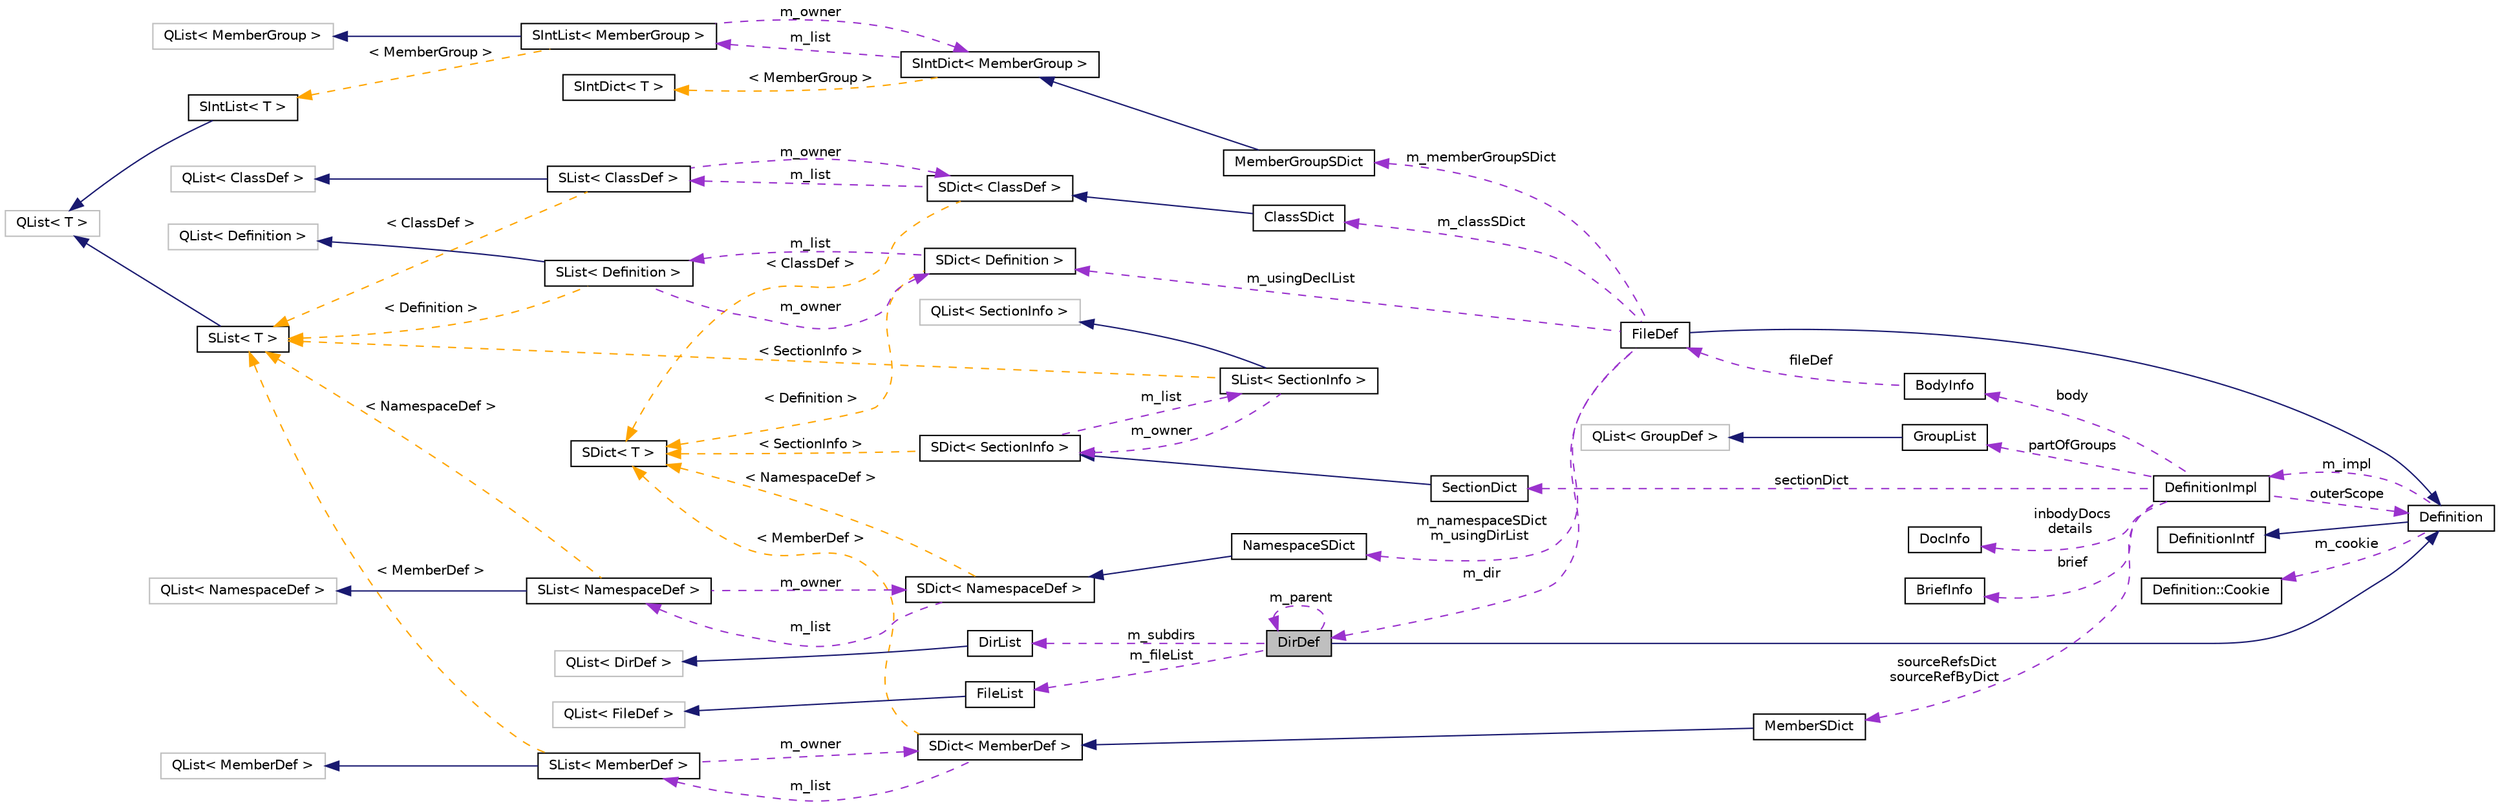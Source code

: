 digraph "DirDef"
{
 // INTERACTIVE_SVG=YES
  edge [fontname="Helvetica",fontsize="10",labelfontname="Helvetica",labelfontsize="10"];
  node [fontname="Helvetica",fontsize="10",shape=record];
  rankdir="LR";
  Node3 [label="DirDef",height=0.2,width=0.4,color="black", fillcolor="grey75", style="filled", fontcolor="black"];
  Node4 -> Node3 [dir="back",color="midnightblue",fontsize="10",style="solid",fontname="Helvetica"];
  Node4 [label="Definition",height=0.2,width=0.4,color="black", fillcolor="white", style="filled",URL="$d5/dcc/class_definition.html",tooltip="The common base class of all entity definitions found in the sources. "];
  Node5 -> Node4 [dir="back",color="midnightblue",fontsize="10",style="solid",fontname="Helvetica"];
  Node5 [label="DefinitionIntf",height=0.2,width=0.4,color="black", fillcolor="white", style="filled",URL="$d9/d4a/class_definition_intf.html",tooltip="Abstract interface for a Definition or DefinitionList. "];
  Node6 -> Node4 [dir="back",color="darkorchid3",fontsize="10",style="dashed",label=" m_cookie" ,fontname="Helvetica"];
  Node6 [label="Definition::Cookie",height=0.2,width=0.4,color="black", fillcolor="white", style="filled",URL="$d1/d2f/struct_definition_1_1_cookie.html"];
  Node7 -> Node4 [dir="back",color="darkorchid3",fontsize="10",style="dashed",label=" m_impl" ,fontname="Helvetica"];
  Node7 [label="DefinitionImpl",height=0.2,width=0.4,color="black", fillcolor="white", style="filled",URL="$d3/ddf/class_definition_impl.html",tooltip="Private data associated with a Symbol Definition object. "];
  Node8 -> Node7 [dir="back",color="darkorchid3",fontsize="10",style="dashed",label=" sectionDict" ,fontname="Helvetica"];
  Node8 [label="SectionDict",height=0.2,width=0.4,color="black", fillcolor="white", style="filled",URL="$de/d9a/class_section_dict.html",tooltip="Unsorted dictionary of SectionInfo objects. "];
  Node9 -> Node8 [dir="back",color="midnightblue",fontsize="10",style="solid",fontname="Helvetica"];
  Node9 [label="SDict\< SectionInfo \>",height=0.2,width=0.4,color="black", fillcolor="white", style="filled",URL="$d1/d50/class_s_dict.html"];
  Node10 -> Node9 [dir="back",color="darkorchid3",fontsize="10",style="dashed",label=" m_list" ,fontname="Helvetica"];
  Node10 [label="SList\< SectionInfo \>",height=0.2,width=0.4,color="black", fillcolor="white", style="filled",URL="$df/dce/class_s_list.html"];
  Node11 -> Node10 [dir="back",color="midnightblue",fontsize="10",style="solid",fontname="Helvetica"];
  Node11 [label="QList\< SectionInfo \>",height=0.2,width=0.4,color="grey75", fillcolor="white", style="filled"];
  Node9 -> Node10 [dir="back",color="darkorchid3",fontsize="10",style="dashed",label=" m_owner" ,fontname="Helvetica"];
  Node12 -> Node10 [dir="back",color="orange",fontsize="10",style="dashed",label=" \< SectionInfo \>" ,fontname="Helvetica"];
  Node12 [label="SList\< T \>",height=0.2,width=0.4,color="black", fillcolor="white", style="filled",URL="$df/dce/class_s_list.html",tooltip="internal wrapper class that redirects compareValues() to the dictionary "];
  Node13 -> Node12 [dir="back",color="midnightblue",fontsize="10",style="solid",fontname="Helvetica"];
  Node13 [label="QList\< T \>",height=0.2,width=0.4,color="grey75", fillcolor="white", style="filled"];
  Node14 -> Node9 [dir="back",color="orange",fontsize="10",style="dashed",label=" \< SectionInfo \>" ,fontname="Helvetica"];
  Node14 [label="SDict\< T \>",height=0.2,width=0.4,color="black", fillcolor="white", style="filled",URL="$d1/d50/class_s_dict.html",tooltip="Ordered dictionary of elements of type T. "];
  Node15 -> Node7 [dir="back",color="darkorchid3",fontsize="10",style="dashed",label=" body" ,fontname="Helvetica"];
  Node15 [label="BodyInfo",height=0.2,width=0.4,color="black", fillcolor="white", style="filled",URL="$db/dab/struct_body_info.html",tooltip="Data associated with description found in the body. "];
  Node16 -> Node15 [dir="back",color="darkorchid3",fontsize="10",style="dashed",label=" fileDef" ,fontname="Helvetica"];
  Node16 [label="FileDef",height=0.2,width=0.4,color="black", fillcolor="white", style="filled",URL="$de/db0/class_file_def.html",tooltip="A model of a file symbol. "];
  Node4 -> Node16 [dir="back",color="midnightblue",fontsize="10",style="solid",fontname="Helvetica"];
  Node17 -> Node16 [dir="back",color="darkorchid3",fontsize="10",style="dashed",label=" m_classSDict" ,fontname="Helvetica"];
  Node17 [label="ClassSDict",height=0.2,width=0.4,color="black", fillcolor="white", style="filled",URL="$d9/d3d/class_class_s_dict.html",tooltip="A sorted dictionary of ClassDef objects. "];
  Node18 -> Node17 [dir="back",color="midnightblue",fontsize="10",style="solid",fontname="Helvetica"];
  Node18 [label="SDict\< ClassDef \>",height=0.2,width=0.4,color="black", fillcolor="white", style="filled",URL="$d1/d50/class_s_dict.html"];
  Node19 -> Node18 [dir="back",color="darkorchid3",fontsize="10",style="dashed",label=" m_list" ,fontname="Helvetica"];
  Node19 [label="SList\< ClassDef \>",height=0.2,width=0.4,color="black", fillcolor="white", style="filled",URL="$df/dce/class_s_list.html"];
  Node20 -> Node19 [dir="back",color="midnightblue",fontsize="10",style="solid",fontname="Helvetica"];
  Node20 [label="QList\< ClassDef \>",height=0.2,width=0.4,color="grey75", fillcolor="white", style="filled"];
  Node18 -> Node19 [dir="back",color="darkorchid3",fontsize="10",style="dashed",label=" m_owner" ,fontname="Helvetica"];
  Node12 -> Node19 [dir="back",color="orange",fontsize="10",style="dashed",label=" \< ClassDef \>" ,fontname="Helvetica"];
  Node14 -> Node18 [dir="back",color="orange",fontsize="10",style="dashed",label=" \< ClassDef \>" ,fontname="Helvetica"];
  Node21 -> Node16 [dir="back",color="darkorchid3",fontsize="10",style="dashed",label=" m_usingDeclList" ,fontname="Helvetica"];
  Node21 [label="SDict\< Definition \>",height=0.2,width=0.4,color="black", fillcolor="white", style="filled",URL="$d1/d50/class_s_dict.html"];
  Node22 -> Node21 [dir="back",color="darkorchid3",fontsize="10",style="dashed",label=" m_list" ,fontname="Helvetica"];
  Node22 [label="SList\< Definition \>",height=0.2,width=0.4,color="black", fillcolor="white", style="filled",URL="$df/dce/class_s_list.html"];
  Node23 -> Node22 [dir="back",color="midnightblue",fontsize="10",style="solid",fontname="Helvetica"];
  Node23 [label="QList\< Definition \>",height=0.2,width=0.4,color="grey75", fillcolor="white", style="filled"];
  Node21 -> Node22 [dir="back",color="darkorchid3",fontsize="10",style="dashed",label=" m_owner" ,fontname="Helvetica"];
  Node12 -> Node22 [dir="back",color="orange",fontsize="10",style="dashed",label=" \< Definition \>" ,fontname="Helvetica"];
  Node14 -> Node21 [dir="back",color="orange",fontsize="10",style="dashed",label=" \< Definition \>" ,fontname="Helvetica"];
  Node24 -> Node16 [dir="back",color="darkorchid3",fontsize="10",style="dashed",label=" m_memberGroupSDict" ,fontname="Helvetica"];
  Node24 [label="MemberGroupSDict",height=0.2,width=0.4,color="black", fillcolor="white", style="filled",URL="$dc/d1e/class_member_group_s_dict.html",tooltip="A sorted dictionary of MemberGroup objects. "];
  Node25 -> Node24 [dir="back",color="midnightblue",fontsize="10",style="solid",fontname="Helvetica"];
  Node25 [label="SIntDict\< MemberGroup \>",height=0.2,width=0.4,color="black", fillcolor="white", style="filled",URL="$d0/d9f/class_s_int_dict.html"];
  Node26 -> Node25 [dir="back",color="darkorchid3",fontsize="10",style="dashed",label=" m_list" ,fontname="Helvetica"];
  Node26 [label="SIntList\< MemberGroup \>",height=0.2,width=0.4,color="black", fillcolor="white", style="filled",URL="$d8/d9a/class_s_int_list.html"];
  Node27 -> Node26 [dir="back",color="midnightblue",fontsize="10",style="solid",fontname="Helvetica"];
  Node27 [label="QList\< MemberGroup \>",height=0.2,width=0.4,color="grey75", fillcolor="white", style="filled"];
  Node25 -> Node26 [dir="back",color="darkorchid3",fontsize="10",style="dashed",label=" m_owner" ,fontname="Helvetica"];
  Node28 -> Node26 [dir="back",color="orange",fontsize="10",style="dashed",label=" \< MemberGroup \>" ,fontname="Helvetica"];
  Node28 [label="SIntList\< T \>",height=0.2,width=0.4,color="black", fillcolor="white", style="filled",URL="$d8/d9a/class_s_int_list.html",tooltip="internal wrapper class that redirects compareValues() to the dictionary "];
  Node13 -> Node28 [dir="back",color="midnightblue",fontsize="10",style="solid",fontname="Helvetica"];
  Node29 -> Node25 [dir="back",color="orange",fontsize="10",style="dashed",label=" \< MemberGroup \>" ,fontname="Helvetica"];
  Node29 [label="SIntDict\< T \>",height=0.2,width=0.4,color="black", fillcolor="white", style="filled",URL="$d0/d9f/class_s_int_dict.html",tooltip="Ordered dictionary of elements of type T. "];
  Node3 -> Node16 [dir="back",color="darkorchid3",fontsize="10",style="dashed",label=" m_dir" ,fontname="Helvetica"];
  Node30 -> Node16 [dir="back",color="darkorchid3",fontsize="10",style="dashed",label=" m_namespaceSDict\nm_usingDirList" ,fontname="Helvetica"];
  Node30 [label="NamespaceSDict",height=0.2,width=0.4,color="black", fillcolor="white", style="filled",URL="$d4/d8d/class_namespace_s_dict.html",tooltip="A sorted dictionary of NamespaceDef objects. "];
  Node31 -> Node30 [dir="back",color="midnightblue",fontsize="10",style="solid",fontname="Helvetica"];
  Node31 [label="SDict\< NamespaceDef \>",height=0.2,width=0.4,color="black", fillcolor="white", style="filled",URL="$d1/d50/class_s_dict.html"];
  Node32 -> Node31 [dir="back",color="darkorchid3",fontsize="10",style="dashed",label=" m_list" ,fontname="Helvetica"];
  Node32 [label="SList\< NamespaceDef \>",height=0.2,width=0.4,color="black", fillcolor="white", style="filled",URL="$df/dce/class_s_list.html"];
  Node33 -> Node32 [dir="back",color="midnightblue",fontsize="10",style="solid",fontname="Helvetica"];
  Node33 [label="QList\< NamespaceDef \>",height=0.2,width=0.4,color="grey75", fillcolor="white", style="filled"];
  Node31 -> Node32 [dir="back",color="darkorchid3",fontsize="10",style="dashed",label=" m_owner" ,fontname="Helvetica"];
  Node12 -> Node32 [dir="back",color="orange",fontsize="10",style="dashed",label=" \< NamespaceDef \>" ,fontname="Helvetica"];
  Node14 -> Node31 [dir="back",color="orange",fontsize="10",style="dashed",label=" \< NamespaceDef \>" ,fontname="Helvetica"];
  Node34 -> Node7 [dir="back",color="darkorchid3",fontsize="10",style="dashed",label=" sourceRefsDict\nsourceRefByDict" ,fontname="Helvetica"];
  Node34 [label="MemberSDict",height=0.2,width=0.4,color="black", fillcolor="white", style="filled",URL="$d6/dd6/class_member_s_dict.html",tooltip="A sorted dictionary of MemberDef objects. "];
  Node35 -> Node34 [dir="back",color="midnightblue",fontsize="10",style="solid",fontname="Helvetica"];
  Node35 [label="SDict\< MemberDef \>",height=0.2,width=0.4,color="black", fillcolor="white", style="filled",URL="$d1/d50/class_s_dict.html"];
  Node36 -> Node35 [dir="back",color="darkorchid3",fontsize="10",style="dashed",label=" m_list" ,fontname="Helvetica"];
  Node36 [label="SList\< MemberDef \>",height=0.2,width=0.4,color="black", fillcolor="white", style="filled",URL="$df/dce/class_s_list.html"];
  Node37 -> Node36 [dir="back",color="midnightblue",fontsize="10",style="solid",fontname="Helvetica"];
  Node37 [label="QList\< MemberDef \>",height=0.2,width=0.4,color="grey75", fillcolor="white", style="filled"];
  Node35 -> Node36 [dir="back",color="darkorchid3",fontsize="10",style="dashed",label=" m_owner" ,fontname="Helvetica"];
  Node12 -> Node36 [dir="back",color="orange",fontsize="10",style="dashed",label=" \< MemberDef \>" ,fontname="Helvetica"];
  Node14 -> Node35 [dir="back",color="orange",fontsize="10",style="dashed",label=" \< MemberDef \>" ,fontname="Helvetica"];
  Node38 -> Node7 [dir="back",color="darkorchid3",fontsize="10",style="dashed",label=" partOfGroups" ,fontname="Helvetica"];
  Node38 [label="GroupList",height=0.2,width=0.4,color="black", fillcolor="white", style="filled",URL="$d3/d3b/class_group_list.html",tooltip="A list of GroupDef objects. "];
  Node39 -> Node38 [dir="back",color="midnightblue",fontsize="10",style="solid",fontname="Helvetica"];
  Node39 [label="QList\< GroupDef \>",height=0.2,width=0.4,color="grey75", fillcolor="white", style="filled"];
  Node40 -> Node7 [dir="back",color="darkorchid3",fontsize="10",style="dashed",label=" inbodyDocs\ndetails" ,fontname="Helvetica"];
  Node40 [label="DocInfo",height=0.2,width=0.4,color="black", fillcolor="white", style="filled",URL="$d7/dd5/struct_doc_info.html",tooltip="Data associated with a detailed description. "];
  Node41 -> Node7 [dir="back",color="darkorchid3",fontsize="10",style="dashed",label=" brief" ,fontname="Helvetica"];
  Node41 [label="BriefInfo",height=0.2,width=0.4,color="black", fillcolor="white", style="filled",URL="$d0/da7/struct_brief_info.html",tooltip="Data associated with a brief description. "];
  Node4 -> Node7 [dir="back",color="darkorchid3",fontsize="10",style="dashed",label=" outerScope" ,fontname="Helvetica"];
  Node42 -> Node3 [dir="back",color="darkorchid3",fontsize="10",style="dashed",label=" m_subdirs" ,fontname="Helvetica"];
  Node42 [label="DirList",height=0.2,width=0.4,color="black", fillcolor="white", style="filled",URL="$dc/d2a/class_dir_list.html",tooltip="A list of directories. "];
  Node43 -> Node42 [dir="back",color="midnightblue",fontsize="10",style="solid",fontname="Helvetica"];
  Node43 [label="QList\< DirDef \>",height=0.2,width=0.4,color="grey75", fillcolor="white", style="filled"];
  Node44 -> Node3 [dir="back",color="darkorchid3",fontsize="10",style="dashed",label=" m_fileList" ,fontname="Helvetica"];
  Node44 [label="FileList",height=0.2,width=0.4,color="black", fillcolor="white", style="filled",URL="$d0/d18/class_file_list.html",tooltip="Class representing a list of FileDef objects. "];
  Node45 -> Node44 [dir="back",color="midnightblue",fontsize="10",style="solid",fontname="Helvetica"];
  Node45 [label="QList\< FileDef \>",height=0.2,width=0.4,color="grey75", fillcolor="white", style="filled"];
  Node3 -> Node3 [dir="back",color="darkorchid3",fontsize="10",style="dashed",label=" m_parent" ,fontname="Helvetica"];
}
